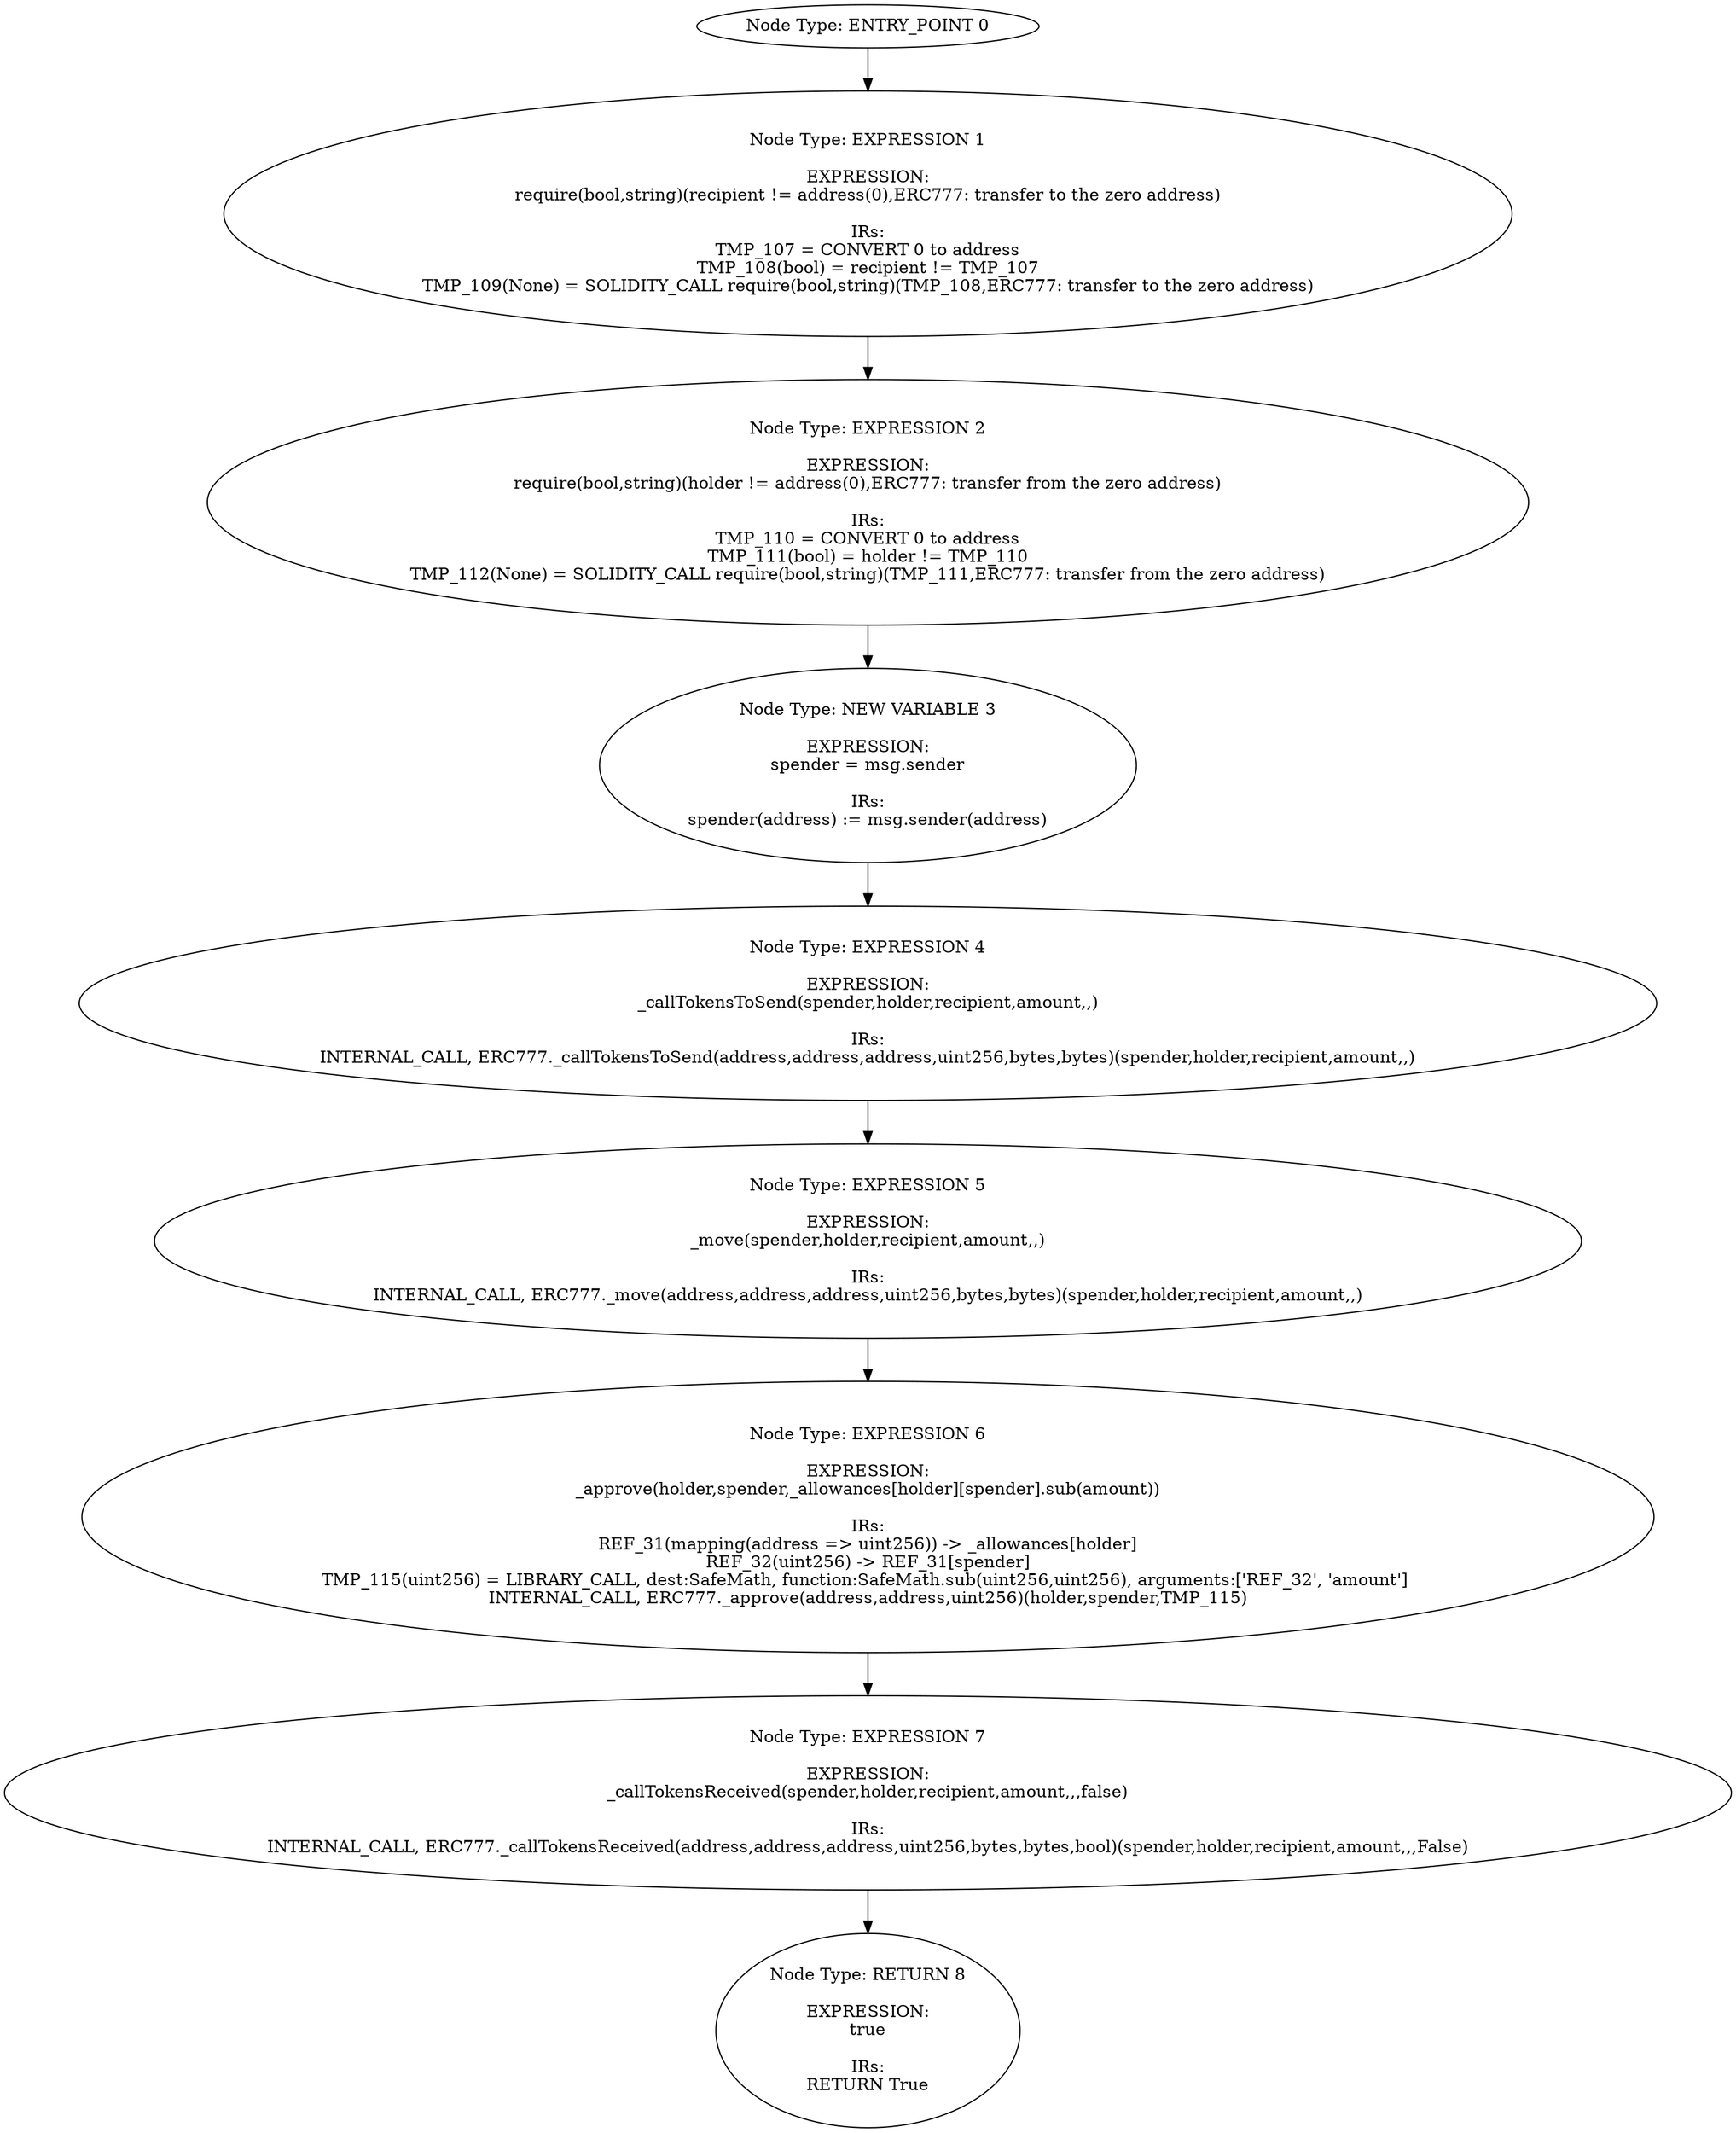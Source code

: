 digraph{
0[label="Node Type: ENTRY_POINT 0
"];
0->1;
1[label="Node Type: EXPRESSION 1

EXPRESSION:
require(bool,string)(recipient != address(0),ERC777: transfer to the zero address)

IRs:
TMP_107 = CONVERT 0 to address
TMP_108(bool) = recipient != TMP_107
TMP_109(None) = SOLIDITY_CALL require(bool,string)(TMP_108,ERC777: transfer to the zero address)"];
1->2;
2[label="Node Type: EXPRESSION 2

EXPRESSION:
require(bool,string)(holder != address(0),ERC777: transfer from the zero address)

IRs:
TMP_110 = CONVERT 0 to address
TMP_111(bool) = holder != TMP_110
TMP_112(None) = SOLIDITY_CALL require(bool,string)(TMP_111,ERC777: transfer from the zero address)"];
2->3;
3[label="Node Type: NEW VARIABLE 3

EXPRESSION:
spender = msg.sender

IRs:
spender(address) := msg.sender(address)"];
3->4;
4[label="Node Type: EXPRESSION 4

EXPRESSION:
_callTokensToSend(spender,holder,recipient,amount,,)

IRs:
INTERNAL_CALL, ERC777._callTokensToSend(address,address,address,uint256,bytes,bytes)(spender,holder,recipient,amount,,)"];
4->5;
5[label="Node Type: EXPRESSION 5

EXPRESSION:
_move(spender,holder,recipient,amount,,)

IRs:
INTERNAL_CALL, ERC777._move(address,address,address,uint256,bytes,bytes)(spender,holder,recipient,amount,,)"];
5->6;
6[label="Node Type: EXPRESSION 6

EXPRESSION:
_approve(holder,spender,_allowances[holder][spender].sub(amount))

IRs:
REF_31(mapping(address => uint256)) -> _allowances[holder]
REF_32(uint256) -> REF_31[spender]
TMP_115(uint256) = LIBRARY_CALL, dest:SafeMath, function:SafeMath.sub(uint256,uint256), arguments:['REF_32', 'amount'] 
INTERNAL_CALL, ERC777._approve(address,address,uint256)(holder,spender,TMP_115)"];
6->7;
7[label="Node Type: EXPRESSION 7

EXPRESSION:
_callTokensReceived(spender,holder,recipient,amount,,,false)

IRs:
INTERNAL_CALL, ERC777._callTokensReceived(address,address,address,uint256,bytes,bytes,bool)(spender,holder,recipient,amount,,,False)"];
7->8;
8[label="Node Type: RETURN 8

EXPRESSION:
true

IRs:
RETURN True"];
}
